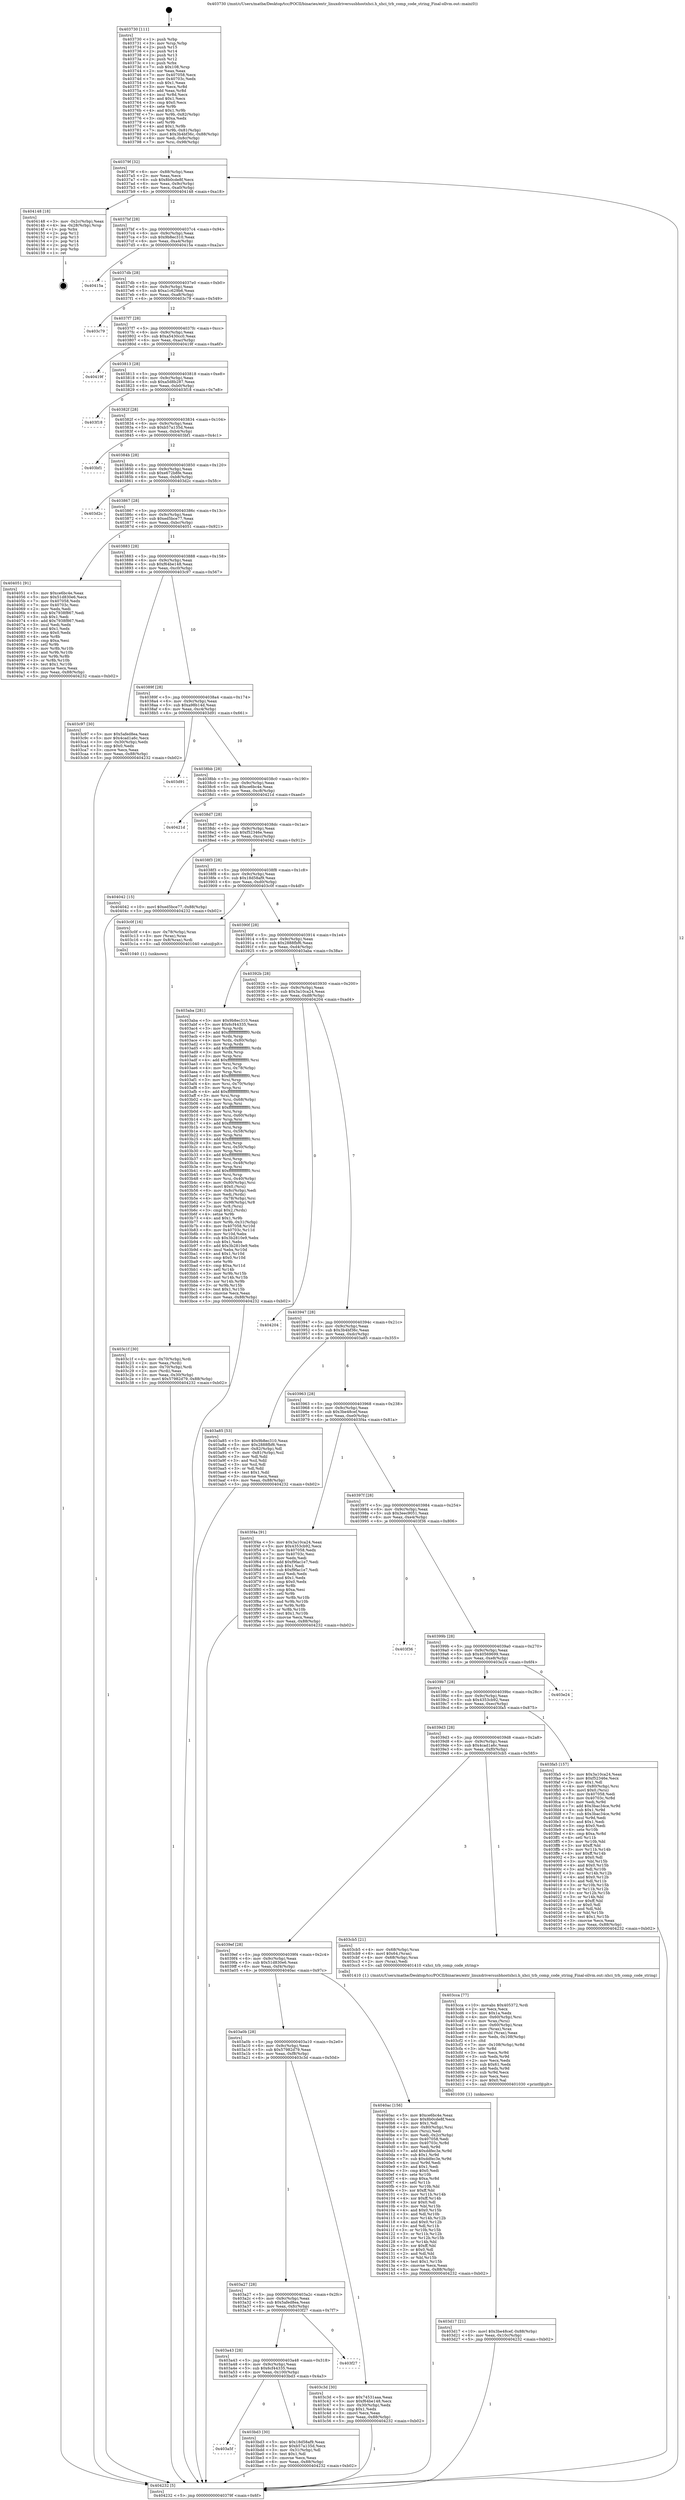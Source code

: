 digraph "0x403730" {
  label = "0x403730 (/mnt/c/Users/mathe/Desktop/tcc/POCII/binaries/extr_linuxdriversusbhostxhci.h_xhci_trb_comp_code_string_Final-ollvm.out::main(0))"
  labelloc = "t"
  node[shape=record]

  Entry [label="",width=0.3,height=0.3,shape=circle,fillcolor=black,style=filled]
  "0x40379f" [label="{
     0x40379f [32]\l
     | [instrs]\l
     &nbsp;&nbsp;0x40379f \<+6\>: mov -0x88(%rbp),%eax\l
     &nbsp;&nbsp;0x4037a5 \<+2\>: mov %eax,%ecx\l
     &nbsp;&nbsp;0x4037a7 \<+6\>: sub $0x8b0cde8f,%ecx\l
     &nbsp;&nbsp;0x4037ad \<+6\>: mov %eax,-0x9c(%rbp)\l
     &nbsp;&nbsp;0x4037b3 \<+6\>: mov %ecx,-0xa0(%rbp)\l
     &nbsp;&nbsp;0x4037b9 \<+6\>: je 0000000000404148 \<main+0xa18\>\l
  }"]
  "0x404148" [label="{
     0x404148 [18]\l
     | [instrs]\l
     &nbsp;&nbsp;0x404148 \<+3\>: mov -0x2c(%rbp),%eax\l
     &nbsp;&nbsp;0x40414b \<+4\>: lea -0x28(%rbp),%rsp\l
     &nbsp;&nbsp;0x40414f \<+1\>: pop %rbx\l
     &nbsp;&nbsp;0x404150 \<+2\>: pop %r12\l
     &nbsp;&nbsp;0x404152 \<+2\>: pop %r13\l
     &nbsp;&nbsp;0x404154 \<+2\>: pop %r14\l
     &nbsp;&nbsp;0x404156 \<+2\>: pop %r15\l
     &nbsp;&nbsp;0x404158 \<+1\>: pop %rbp\l
     &nbsp;&nbsp;0x404159 \<+1\>: ret\l
  }"]
  "0x4037bf" [label="{
     0x4037bf [28]\l
     | [instrs]\l
     &nbsp;&nbsp;0x4037bf \<+5\>: jmp 00000000004037c4 \<main+0x94\>\l
     &nbsp;&nbsp;0x4037c4 \<+6\>: mov -0x9c(%rbp),%eax\l
     &nbsp;&nbsp;0x4037ca \<+5\>: sub $0x9b8ec310,%eax\l
     &nbsp;&nbsp;0x4037cf \<+6\>: mov %eax,-0xa4(%rbp)\l
     &nbsp;&nbsp;0x4037d5 \<+6\>: je 000000000040415a \<main+0xa2a\>\l
  }"]
  Exit [label="",width=0.3,height=0.3,shape=circle,fillcolor=black,style=filled,peripheries=2]
  "0x40415a" [label="{
     0x40415a\l
  }", style=dashed]
  "0x4037db" [label="{
     0x4037db [28]\l
     | [instrs]\l
     &nbsp;&nbsp;0x4037db \<+5\>: jmp 00000000004037e0 \<main+0xb0\>\l
     &nbsp;&nbsp;0x4037e0 \<+6\>: mov -0x9c(%rbp),%eax\l
     &nbsp;&nbsp;0x4037e6 \<+5\>: sub $0xa1c629b6,%eax\l
     &nbsp;&nbsp;0x4037eb \<+6\>: mov %eax,-0xa8(%rbp)\l
     &nbsp;&nbsp;0x4037f1 \<+6\>: je 0000000000403c79 \<main+0x549\>\l
  }"]
  "0x403d17" [label="{
     0x403d17 [21]\l
     | [instrs]\l
     &nbsp;&nbsp;0x403d17 \<+10\>: movl $0x3be48cef,-0x88(%rbp)\l
     &nbsp;&nbsp;0x403d21 \<+6\>: mov %eax,-0x10c(%rbp)\l
     &nbsp;&nbsp;0x403d27 \<+5\>: jmp 0000000000404232 \<main+0xb02\>\l
  }"]
  "0x403c79" [label="{
     0x403c79\l
  }", style=dashed]
  "0x4037f7" [label="{
     0x4037f7 [28]\l
     | [instrs]\l
     &nbsp;&nbsp;0x4037f7 \<+5\>: jmp 00000000004037fc \<main+0xcc\>\l
     &nbsp;&nbsp;0x4037fc \<+6\>: mov -0x9c(%rbp),%eax\l
     &nbsp;&nbsp;0x403802 \<+5\>: sub $0xa5430cc0,%eax\l
     &nbsp;&nbsp;0x403807 \<+6\>: mov %eax,-0xac(%rbp)\l
     &nbsp;&nbsp;0x40380d \<+6\>: je 000000000040419f \<main+0xa6f\>\l
  }"]
  "0x403cca" [label="{
     0x403cca [77]\l
     | [instrs]\l
     &nbsp;&nbsp;0x403cca \<+10\>: movabs $0x405372,%rdi\l
     &nbsp;&nbsp;0x403cd4 \<+2\>: xor %ecx,%ecx\l
     &nbsp;&nbsp;0x403cd6 \<+5\>: mov $0x1a,%edx\l
     &nbsp;&nbsp;0x403cdb \<+4\>: mov -0x60(%rbp),%rsi\l
     &nbsp;&nbsp;0x403cdf \<+3\>: mov %rax,(%rsi)\l
     &nbsp;&nbsp;0x403ce2 \<+4\>: mov -0x60(%rbp),%rax\l
     &nbsp;&nbsp;0x403ce6 \<+3\>: mov (%rax),%rax\l
     &nbsp;&nbsp;0x403ce9 \<+3\>: movsbl (%rax),%eax\l
     &nbsp;&nbsp;0x403cec \<+6\>: mov %edx,-0x108(%rbp)\l
     &nbsp;&nbsp;0x403cf2 \<+1\>: cltd\l
     &nbsp;&nbsp;0x403cf3 \<+7\>: mov -0x108(%rbp),%r8d\l
     &nbsp;&nbsp;0x403cfa \<+3\>: idiv %r8d\l
     &nbsp;&nbsp;0x403cfd \<+3\>: mov %ecx,%r9d\l
     &nbsp;&nbsp;0x403d00 \<+3\>: sub %edx,%r9d\l
     &nbsp;&nbsp;0x403d03 \<+2\>: mov %ecx,%edx\l
     &nbsp;&nbsp;0x403d05 \<+3\>: sub $0x61,%edx\l
     &nbsp;&nbsp;0x403d08 \<+3\>: add %edx,%r9d\l
     &nbsp;&nbsp;0x403d0b \<+3\>: sub %r9d,%ecx\l
     &nbsp;&nbsp;0x403d0e \<+2\>: mov %ecx,%esi\l
     &nbsp;&nbsp;0x403d10 \<+2\>: mov $0x0,%al\l
     &nbsp;&nbsp;0x403d12 \<+5\>: call 0000000000401030 \<printf@plt\>\l
     | [calls]\l
     &nbsp;&nbsp;0x401030 \{1\} (unknown)\l
  }"]
  "0x40419f" [label="{
     0x40419f\l
  }", style=dashed]
  "0x403813" [label="{
     0x403813 [28]\l
     | [instrs]\l
     &nbsp;&nbsp;0x403813 \<+5\>: jmp 0000000000403818 \<main+0xe8\>\l
     &nbsp;&nbsp;0x403818 \<+6\>: mov -0x9c(%rbp),%eax\l
     &nbsp;&nbsp;0x40381e \<+5\>: sub $0xa5d8b287,%eax\l
     &nbsp;&nbsp;0x403823 \<+6\>: mov %eax,-0xb0(%rbp)\l
     &nbsp;&nbsp;0x403829 \<+6\>: je 0000000000403f18 \<main+0x7e8\>\l
  }"]
  "0x403c1f" [label="{
     0x403c1f [30]\l
     | [instrs]\l
     &nbsp;&nbsp;0x403c1f \<+4\>: mov -0x70(%rbp),%rdi\l
     &nbsp;&nbsp;0x403c23 \<+2\>: mov %eax,(%rdi)\l
     &nbsp;&nbsp;0x403c25 \<+4\>: mov -0x70(%rbp),%rdi\l
     &nbsp;&nbsp;0x403c29 \<+2\>: mov (%rdi),%eax\l
     &nbsp;&nbsp;0x403c2b \<+3\>: mov %eax,-0x30(%rbp)\l
     &nbsp;&nbsp;0x403c2e \<+10\>: movl $0x57982d79,-0x88(%rbp)\l
     &nbsp;&nbsp;0x403c38 \<+5\>: jmp 0000000000404232 \<main+0xb02\>\l
  }"]
  "0x403f18" [label="{
     0x403f18\l
  }", style=dashed]
  "0x40382f" [label="{
     0x40382f [28]\l
     | [instrs]\l
     &nbsp;&nbsp;0x40382f \<+5\>: jmp 0000000000403834 \<main+0x104\>\l
     &nbsp;&nbsp;0x403834 \<+6\>: mov -0x9c(%rbp),%eax\l
     &nbsp;&nbsp;0x40383a \<+5\>: sub $0xb57a135d,%eax\l
     &nbsp;&nbsp;0x40383f \<+6\>: mov %eax,-0xb4(%rbp)\l
     &nbsp;&nbsp;0x403845 \<+6\>: je 0000000000403bf1 \<main+0x4c1\>\l
  }"]
  "0x403a5f" [label="{
     0x403a5f\l
  }", style=dashed]
  "0x403bf1" [label="{
     0x403bf1\l
  }", style=dashed]
  "0x40384b" [label="{
     0x40384b [28]\l
     | [instrs]\l
     &nbsp;&nbsp;0x40384b \<+5\>: jmp 0000000000403850 \<main+0x120\>\l
     &nbsp;&nbsp;0x403850 \<+6\>: mov -0x9c(%rbp),%eax\l
     &nbsp;&nbsp;0x403856 \<+5\>: sub $0xe672b8fe,%eax\l
     &nbsp;&nbsp;0x40385b \<+6\>: mov %eax,-0xb8(%rbp)\l
     &nbsp;&nbsp;0x403861 \<+6\>: je 0000000000403d2c \<main+0x5fc\>\l
  }"]
  "0x403bd3" [label="{
     0x403bd3 [30]\l
     | [instrs]\l
     &nbsp;&nbsp;0x403bd3 \<+5\>: mov $0x18d58af9,%eax\l
     &nbsp;&nbsp;0x403bd8 \<+5\>: mov $0xb57a135d,%ecx\l
     &nbsp;&nbsp;0x403bdd \<+3\>: mov -0x31(%rbp),%dl\l
     &nbsp;&nbsp;0x403be0 \<+3\>: test $0x1,%dl\l
     &nbsp;&nbsp;0x403be3 \<+3\>: cmovne %ecx,%eax\l
     &nbsp;&nbsp;0x403be6 \<+6\>: mov %eax,-0x88(%rbp)\l
     &nbsp;&nbsp;0x403bec \<+5\>: jmp 0000000000404232 \<main+0xb02\>\l
  }"]
  "0x403d2c" [label="{
     0x403d2c\l
  }", style=dashed]
  "0x403867" [label="{
     0x403867 [28]\l
     | [instrs]\l
     &nbsp;&nbsp;0x403867 \<+5\>: jmp 000000000040386c \<main+0x13c\>\l
     &nbsp;&nbsp;0x40386c \<+6\>: mov -0x9c(%rbp),%eax\l
     &nbsp;&nbsp;0x403872 \<+5\>: sub $0xed5bce77,%eax\l
     &nbsp;&nbsp;0x403877 \<+6\>: mov %eax,-0xbc(%rbp)\l
     &nbsp;&nbsp;0x40387d \<+6\>: je 0000000000404051 \<main+0x921\>\l
  }"]
  "0x403a43" [label="{
     0x403a43 [28]\l
     | [instrs]\l
     &nbsp;&nbsp;0x403a43 \<+5\>: jmp 0000000000403a48 \<main+0x318\>\l
     &nbsp;&nbsp;0x403a48 \<+6\>: mov -0x9c(%rbp),%eax\l
     &nbsp;&nbsp;0x403a4e \<+5\>: sub $0x6cf44335,%eax\l
     &nbsp;&nbsp;0x403a53 \<+6\>: mov %eax,-0x100(%rbp)\l
     &nbsp;&nbsp;0x403a59 \<+6\>: je 0000000000403bd3 \<main+0x4a3\>\l
  }"]
  "0x404051" [label="{
     0x404051 [91]\l
     | [instrs]\l
     &nbsp;&nbsp;0x404051 \<+5\>: mov $0xce6bc4e,%eax\l
     &nbsp;&nbsp;0x404056 \<+5\>: mov $0x51d830e6,%ecx\l
     &nbsp;&nbsp;0x40405b \<+7\>: mov 0x407058,%edx\l
     &nbsp;&nbsp;0x404062 \<+7\>: mov 0x40703c,%esi\l
     &nbsp;&nbsp;0x404069 \<+2\>: mov %edx,%edi\l
     &nbsp;&nbsp;0x40406b \<+6\>: sub $0x7938f867,%edi\l
     &nbsp;&nbsp;0x404071 \<+3\>: sub $0x1,%edi\l
     &nbsp;&nbsp;0x404074 \<+6\>: add $0x7938f867,%edi\l
     &nbsp;&nbsp;0x40407a \<+3\>: imul %edi,%edx\l
     &nbsp;&nbsp;0x40407d \<+3\>: and $0x1,%edx\l
     &nbsp;&nbsp;0x404080 \<+3\>: cmp $0x0,%edx\l
     &nbsp;&nbsp;0x404083 \<+4\>: sete %r8b\l
     &nbsp;&nbsp;0x404087 \<+3\>: cmp $0xa,%esi\l
     &nbsp;&nbsp;0x40408a \<+4\>: setl %r9b\l
     &nbsp;&nbsp;0x40408e \<+3\>: mov %r8b,%r10b\l
     &nbsp;&nbsp;0x404091 \<+3\>: and %r9b,%r10b\l
     &nbsp;&nbsp;0x404094 \<+3\>: xor %r9b,%r8b\l
     &nbsp;&nbsp;0x404097 \<+3\>: or %r8b,%r10b\l
     &nbsp;&nbsp;0x40409a \<+4\>: test $0x1,%r10b\l
     &nbsp;&nbsp;0x40409e \<+3\>: cmovne %ecx,%eax\l
     &nbsp;&nbsp;0x4040a1 \<+6\>: mov %eax,-0x88(%rbp)\l
     &nbsp;&nbsp;0x4040a7 \<+5\>: jmp 0000000000404232 \<main+0xb02\>\l
  }"]
  "0x403883" [label="{
     0x403883 [28]\l
     | [instrs]\l
     &nbsp;&nbsp;0x403883 \<+5\>: jmp 0000000000403888 \<main+0x158\>\l
     &nbsp;&nbsp;0x403888 \<+6\>: mov -0x9c(%rbp),%eax\l
     &nbsp;&nbsp;0x40388e \<+5\>: sub $0xf64be148,%eax\l
     &nbsp;&nbsp;0x403893 \<+6\>: mov %eax,-0xc0(%rbp)\l
     &nbsp;&nbsp;0x403899 \<+6\>: je 0000000000403c97 \<main+0x567\>\l
  }"]
  "0x403f27" [label="{
     0x403f27\l
  }", style=dashed]
  "0x403c97" [label="{
     0x403c97 [30]\l
     | [instrs]\l
     &nbsp;&nbsp;0x403c97 \<+5\>: mov $0x5afed8ea,%eax\l
     &nbsp;&nbsp;0x403c9c \<+5\>: mov $0x4cad1a6c,%ecx\l
     &nbsp;&nbsp;0x403ca1 \<+3\>: mov -0x30(%rbp),%edx\l
     &nbsp;&nbsp;0x403ca4 \<+3\>: cmp $0x0,%edx\l
     &nbsp;&nbsp;0x403ca7 \<+3\>: cmove %ecx,%eax\l
     &nbsp;&nbsp;0x403caa \<+6\>: mov %eax,-0x88(%rbp)\l
     &nbsp;&nbsp;0x403cb0 \<+5\>: jmp 0000000000404232 \<main+0xb02\>\l
  }"]
  "0x40389f" [label="{
     0x40389f [28]\l
     | [instrs]\l
     &nbsp;&nbsp;0x40389f \<+5\>: jmp 00000000004038a4 \<main+0x174\>\l
     &nbsp;&nbsp;0x4038a4 \<+6\>: mov -0x9c(%rbp),%eax\l
     &nbsp;&nbsp;0x4038aa \<+5\>: sub $0xa98b14d,%eax\l
     &nbsp;&nbsp;0x4038af \<+6\>: mov %eax,-0xc4(%rbp)\l
     &nbsp;&nbsp;0x4038b5 \<+6\>: je 0000000000403d91 \<main+0x661\>\l
  }"]
  "0x403a27" [label="{
     0x403a27 [28]\l
     | [instrs]\l
     &nbsp;&nbsp;0x403a27 \<+5\>: jmp 0000000000403a2c \<main+0x2fc\>\l
     &nbsp;&nbsp;0x403a2c \<+6\>: mov -0x9c(%rbp),%eax\l
     &nbsp;&nbsp;0x403a32 \<+5\>: sub $0x5afed8ea,%eax\l
     &nbsp;&nbsp;0x403a37 \<+6\>: mov %eax,-0xfc(%rbp)\l
     &nbsp;&nbsp;0x403a3d \<+6\>: je 0000000000403f27 \<main+0x7f7\>\l
  }"]
  "0x403d91" [label="{
     0x403d91\l
  }", style=dashed]
  "0x4038bb" [label="{
     0x4038bb [28]\l
     | [instrs]\l
     &nbsp;&nbsp;0x4038bb \<+5\>: jmp 00000000004038c0 \<main+0x190\>\l
     &nbsp;&nbsp;0x4038c0 \<+6\>: mov -0x9c(%rbp),%eax\l
     &nbsp;&nbsp;0x4038c6 \<+5\>: sub $0xce6bc4e,%eax\l
     &nbsp;&nbsp;0x4038cb \<+6\>: mov %eax,-0xc8(%rbp)\l
     &nbsp;&nbsp;0x4038d1 \<+6\>: je 000000000040421d \<main+0xaed\>\l
  }"]
  "0x403c3d" [label="{
     0x403c3d [30]\l
     | [instrs]\l
     &nbsp;&nbsp;0x403c3d \<+5\>: mov $0x74531aaa,%eax\l
     &nbsp;&nbsp;0x403c42 \<+5\>: mov $0xf64be148,%ecx\l
     &nbsp;&nbsp;0x403c47 \<+3\>: mov -0x30(%rbp),%edx\l
     &nbsp;&nbsp;0x403c4a \<+3\>: cmp $0x1,%edx\l
     &nbsp;&nbsp;0x403c4d \<+3\>: cmovl %ecx,%eax\l
     &nbsp;&nbsp;0x403c50 \<+6\>: mov %eax,-0x88(%rbp)\l
     &nbsp;&nbsp;0x403c56 \<+5\>: jmp 0000000000404232 \<main+0xb02\>\l
  }"]
  "0x40421d" [label="{
     0x40421d\l
  }", style=dashed]
  "0x4038d7" [label="{
     0x4038d7 [28]\l
     | [instrs]\l
     &nbsp;&nbsp;0x4038d7 \<+5\>: jmp 00000000004038dc \<main+0x1ac\>\l
     &nbsp;&nbsp;0x4038dc \<+6\>: mov -0x9c(%rbp),%eax\l
     &nbsp;&nbsp;0x4038e2 \<+5\>: sub $0xf52346e,%eax\l
     &nbsp;&nbsp;0x4038e7 \<+6\>: mov %eax,-0xcc(%rbp)\l
     &nbsp;&nbsp;0x4038ed \<+6\>: je 0000000000404042 \<main+0x912\>\l
  }"]
  "0x403a0b" [label="{
     0x403a0b [28]\l
     | [instrs]\l
     &nbsp;&nbsp;0x403a0b \<+5\>: jmp 0000000000403a10 \<main+0x2e0\>\l
     &nbsp;&nbsp;0x403a10 \<+6\>: mov -0x9c(%rbp),%eax\l
     &nbsp;&nbsp;0x403a16 \<+5\>: sub $0x57982d79,%eax\l
     &nbsp;&nbsp;0x403a1b \<+6\>: mov %eax,-0xf8(%rbp)\l
     &nbsp;&nbsp;0x403a21 \<+6\>: je 0000000000403c3d \<main+0x50d\>\l
  }"]
  "0x404042" [label="{
     0x404042 [15]\l
     | [instrs]\l
     &nbsp;&nbsp;0x404042 \<+10\>: movl $0xed5bce77,-0x88(%rbp)\l
     &nbsp;&nbsp;0x40404c \<+5\>: jmp 0000000000404232 \<main+0xb02\>\l
  }"]
  "0x4038f3" [label="{
     0x4038f3 [28]\l
     | [instrs]\l
     &nbsp;&nbsp;0x4038f3 \<+5\>: jmp 00000000004038f8 \<main+0x1c8\>\l
     &nbsp;&nbsp;0x4038f8 \<+6\>: mov -0x9c(%rbp),%eax\l
     &nbsp;&nbsp;0x4038fe \<+5\>: sub $0x18d58af9,%eax\l
     &nbsp;&nbsp;0x403903 \<+6\>: mov %eax,-0xd0(%rbp)\l
     &nbsp;&nbsp;0x403909 \<+6\>: je 0000000000403c0f \<main+0x4df\>\l
  }"]
  "0x4040ac" [label="{
     0x4040ac [156]\l
     | [instrs]\l
     &nbsp;&nbsp;0x4040ac \<+5\>: mov $0xce6bc4e,%eax\l
     &nbsp;&nbsp;0x4040b1 \<+5\>: mov $0x8b0cde8f,%ecx\l
     &nbsp;&nbsp;0x4040b6 \<+2\>: mov $0x1,%dl\l
     &nbsp;&nbsp;0x4040b8 \<+4\>: mov -0x80(%rbp),%rsi\l
     &nbsp;&nbsp;0x4040bc \<+2\>: mov (%rsi),%edi\l
     &nbsp;&nbsp;0x4040be \<+3\>: mov %edi,-0x2c(%rbp)\l
     &nbsp;&nbsp;0x4040c1 \<+7\>: mov 0x407058,%edi\l
     &nbsp;&nbsp;0x4040c8 \<+8\>: mov 0x40703c,%r8d\l
     &nbsp;&nbsp;0x4040d0 \<+3\>: mov %edi,%r9d\l
     &nbsp;&nbsp;0x4040d3 \<+7\>: add $0xddfec3e,%r9d\l
     &nbsp;&nbsp;0x4040da \<+4\>: sub $0x1,%r9d\l
     &nbsp;&nbsp;0x4040de \<+7\>: sub $0xddfec3e,%r9d\l
     &nbsp;&nbsp;0x4040e5 \<+4\>: imul %r9d,%edi\l
     &nbsp;&nbsp;0x4040e9 \<+3\>: and $0x1,%edi\l
     &nbsp;&nbsp;0x4040ec \<+3\>: cmp $0x0,%edi\l
     &nbsp;&nbsp;0x4040ef \<+4\>: sete %r10b\l
     &nbsp;&nbsp;0x4040f3 \<+4\>: cmp $0xa,%r8d\l
     &nbsp;&nbsp;0x4040f7 \<+4\>: setl %r11b\l
     &nbsp;&nbsp;0x4040fb \<+3\>: mov %r10b,%bl\l
     &nbsp;&nbsp;0x4040fe \<+3\>: xor $0xff,%bl\l
     &nbsp;&nbsp;0x404101 \<+3\>: mov %r11b,%r14b\l
     &nbsp;&nbsp;0x404104 \<+4\>: xor $0xff,%r14b\l
     &nbsp;&nbsp;0x404108 \<+3\>: xor $0x0,%dl\l
     &nbsp;&nbsp;0x40410b \<+3\>: mov %bl,%r15b\l
     &nbsp;&nbsp;0x40410e \<+4\>: and $0x0,%r15b\l
     &nbsp;&nbsp;0x404112 \<+3\>: and %dl,%r10b\l
     &nbsp;&nbsp;0x404115 \<+3\>: mov %r14b,%r12b\l
     &nbsp;&nbsp;0x404118 \<+4\>: and $0x0,%r12b\l
     &nbsp;&nbsp;0x40411c \<+3\>: and %dl,%r11b\l
     &nbsp;&nbsp;0x40411f \<+3\>: or %r10b,%r15b\l
     &nbsp;&nbsp;0x404122 \<+3\>: or %r11b,%r12b\l
     &nbsp;&nbsp;0x404125 \<+3\>: xor %r12b,%r15b\l
     &nbsp;&nbsp;0x404128 \<+3\>: or %r14b,%bl\l
     &nbsp;&nbsp;0x40412b \<+3\>: xor $0xff,%bl\l
     &nbsp;&nbsp;0x40412e \<+3\>: or $0x0,%dl\l
     &nbsp;&nbsp;0x404131 \<+2\>: and %dl,%bl\l
     &nbsp;&nbsp;0x404133 \<+3\>: or %bl,%r15b\l
     &nbsp;&nbsp;0x404136 \<+4\>: test $0x1,%r15b\l
     &nbsp;&nbsp;0x40413a \<+3\>: cmovne %ecx,%eax\l
     &nbsp;&nbsp;0x40413d \<+6\>: mov %eax,-0x88(%rbp)\l
     &nbsp;&nbsp;0x404143 \<+5\>: jmp 0000000000404232 \<main+0xb02\>\l
  }"]
  "0x403c0f" [label="{
     0x403c0f [16]\l
     | [instrs]\l
     &nbsp;&nbsp;0x403c0f \<+4\>: mov -0x78(%rbp),%rax\l
     &nbsp;&nbsp;0x403c13 \<+3\>: mov (%rax),%rax\l
     &nbsp;&nbsp;0x403c16 \<+4\>: mov 0x8(%rax),%rdi\l
     &nbsp;&nbsp;0x403c1a \<+5\>: call 0000000000401040 \<atoi@plt\>\l
     | [calls]\l
     &nbsp;&nbsp;0x401040 \{1\} (unknown)\l
  }"]
  "0x40390f" [label="{
     0x40390f [28]\l
     | [instrs]\l
     &nbsp;&nbsp;0x40390f \<+5\>: jmp 0000000000403914 \<main+0x1e4\>\l
     &nbsp;&nbsp;0x403914 \<+6\>: mov -0x9c(%rbp),%eax\l
     &nbsp;&nbsp;0x40391a \<+5\>: sub $0x2888fbf6,%eax\l
     &nbsp;&nbsp;0x40391f \<+6\>: mov %eax,-0xd4(%rbp)\l
     &nbsp;&nbsp;0x403925 \<+6\>: je 0000000000403aba \<main+0x38a\>\l
  }"]
  "0x4039ef" [label="{
     0x4039ef [28]\l
     | [instrs]\l
     &nbsp;&nbsp;0x4039ef \<+5\>: jmp 00000000004039f4 \<main+0x2c4\>\l
     &nbsp;&nbsp;0x4039f4 \<+6\>: mov -0x9c(%rbp),%eax\l
     &nbsp;&nbsp;0x4039fa \<+5\>: sub $0x51d830e6,%eax\l
     &nbsp;&nbsp;0x4039ff \<+6\>: mov %eax,-0xf4(%rbp)\l
     &nbsp;&nbsp;0x403a05 \<+6\>: je 00000000004040ac \<main+0x97c\>\l
  }"]
  "0x403aba" [label="{
     0x403aba [281]\l
     | [instrs]\l
     &nbsp;&nbsp;0x403aba \<+5\>: mov $0x9b8ec310,%eax\l
     &nbsp;&nbsp;0x403abf \<+5\>: mov $0x6cf44335,%ecx\l
     &nbsp;&nbsp;0x403ac4 \<+3\>: mov %rsp,%rdx\l
     &nbsp;&nbsp;0x403ac7 \<+4\>: add $0xfffffffffffffff0,%rdx\l
     &nbsp;&nbsp;0x403acb \<+3\>: mov %rdx,%rsp\l
     &nbsp;&nbsp;0x403ace \<+4\>: mov %rdx,-0x80(%rbp)\l
     &nbsp;&nbsp;0x403ad2 \<+3\>: mov %rsp,%rdx\l
     &nbsp;&nbsp;0x403ad5 \<+4\>: add $0xfffffffffffffff0,%rdx\l
     &nbsp;&nbsp;0x403ad9 \<+3\>: mov %rdx,%rsp\l
     &nbsp;&nbsp;0x403adc \<+3\>: mov %rsp,%rsi\l
     &nbsp;&nbsp;0x403adf \<+4\>: add $0xfffffffffffffff0,%rsi\l
     &nbsp;&nbsp;0x403ae3 \<+3\>: mov %rsi,%rsp\l
     &nbsp;&nbsp;0x403ae6 \<+4\>: mov %rsi,-0x78(%rbp)\l
     &nbsp;&nbsp;0x403aea \<+3\>: mov %rsp,%rsi\l
     &nbsp;&nbsp;0x403aed \<+4\>: add $0xfffffffffffffff0,%rsi\l
     &nbsp;&nbsp;0x403af1 \<+3\>: mov %rsi,%rsp\l
     &nbsp;&nbsp;0x403af4 \<+4\>: mov %rsi,-0x70(%rbp)\l
     &nbsp;&nbsp;0x403af8 \<+3\>: mov %rsp,%rsi\l
     &nbsp;&nbsp;0x403afb \<+4\>: add $0xfffffffffffffff0,%rsi\l
     &nbsp;&nbsp;0x403aff \<+3\>: mov %rsi,%rsp\l
     &nbsp;&nbsp;0x403b02 \<+4\>: mov %rsi,-0x68(%rbp)\l
     &nbsp;&nbsp;0x403b06 \<+3\>: mov %rsp,%rsi\l
     &nbsp;&nbsp;0x403b09 \<+4\>: add $0xfffffffffffffff0,%rsi\l
     &nbsp;&nbsp;0x403b0d \<+3\>: mov %rsi,%rsp\l
     &nbsp;&nbsp;0x403b10 \<+4\>: mov %rsi,-0x60(%rbp)\l
     &nbsp;&nbsp;0x403b14 \<+3\>: mov %rsp,%rsi\l
     &nbsp;&nbsp;0x403b17 \<+4\>: add $0xfffffffffffffff0,%rsi\l
     &nbsp;&nbsp;0x403b1b \<+3\>: mov %rsi,%rsp\l
     &nbsp;&nbsp;0x403b1e \<+4\>: mov %rsi,-0x58(%rbp)\l
     &nbsp;&nbsp;0x403b22 \<+3\>: mov %rsp,%rsi\l
     &nbsp;&nbsp;0x403b25 \<+4\>: add $0xfffffffffffffff0,%rsi\l
     &nbsp;&nbsp;0x403b29 \<+3\>: mov %rsi,%rsp\l
     &nbsp;&nbsp;0x403b2c \<+4\>: mov %rsi,-0x50(%rbp)\l
     &nbsp;&nbsp;0x403b30 \<+3\>: mov %rsp,%rsi\l
     &nbsp;&nbsp;0x403b33 \<+4\>: add $0xfffffffffffffff0,%rsi\l
     &nbsp;&nbsp;0x403b37 \<+3\>: mov %rsi,%rsp\l
     &nbsp;&nbsp;0x403b3a \<+4\>: mov %rsi,-0x48(%rbp)\l
     &nbsp;&nbsp;0x403b3e \<+3\>: mov %rsp,%rsi\l
     &nbsp;&nbsp;0x403b41 \<+4\>: add $0xfffffffffffffff0,%rsi\l
     &nbsp;&nbsp;0x403b45 \<+3\>: mov %rsi,%rsp\l
     &nbsp;&nbsp;0x403b48 \<+4\>: mov %rsi,-0x40(%rbp)\l
     &nbsp;&nbsp;0x403b4c \<+4\>: mov -0x80(%rbp),%rsi\l
     &nbsp;&nbsp;0x403b50 \<+6\>: movl $0x0,(%rsi)\l
     &nbsp;&nbsp;0x403b56 \<+6\>: mov -0x8c(%rbp),%edi\l
     &nbsp;&nbsp;0x403b5c \<+2\>: mov %edi,(%rdx)\l
     &nbsp;&nbsp;0x403b5e \<+4\>: mov -0x78(%rbp),%rsi\l
     &nbsp;&nbsp;0x403b62 \<+7\>: mov -0x98(%rbp),%r8\l
     &nbsp;&nbsp;0x403b69 \<+3\>: mov %r8,(%rsi)\l
     &nbsp;&nbsp;0x403b6c \<+3\>: cmpl $0x2,(%rdx)\l
     &nbsp;&nbsp;0x403b6f \<+4\>: setne %r9b\l
     &nbsp;&nbsp;0x403b73 \<+4\>: and $0x1,%r9b\l
     &nbsp;&nbsp;0x403b77 \<+4\>: mov %r9b,-0x31(%rbp)\l
     &nbsp;&nbsp;0x403b7b \<+8\>: mov 0x407058,%r10d\l
     &nbsp;&nbsp;0x403b83 \<+8\>: mov 0x40703c,%r11d\l
     &nbsp;&nbsp;0x403b8b \<+3\>: mov %r10d,%ebx\l
     &nbsp;&nbsp;0x403b8e \<+6\>: sub $0x3b2810e9,%ebx\l
     &nbsp;&nbsp;0x403b94 \<+3\>: sub $0x1,%ebx\l
     &nbsp;&nbsp;0x403b97 \<+6\>: add $0x3b2810e9,%ebx\l
     &nbsp;&nbsp;0x403b9d \<+4\>: imul %ebx,%r10d\l
     &nbsp;&nbsp;0x403ba1 \<+4\>: and $0x1,%r10d\l
     &nbsp;&nbsp;0x403ba5 \<+4\>: cmp $0x0,%r10d\l
     &nbsp;&nbsp;0x403ba9 \<+4\>: sete %r9b\l
     &nbsp;&nbsp;0x403bad \<+4\>: cmp $0xa,%r11d\l
     &nbsp;&nbsp;0x403bb1 \<+4\>: setl %r14b\l
     &nbsp;&nbsp;0x403bb5 \<+3\>: mov %r9b,%r15b\l
     &nbsp;&nbsp;0x403bb8 \<+3\>: and %r14b,%r15b\l
     &nbsp;&nbsp;0x403bbb \<+3\>: xor %r14b,%r9b\l
     &nbsp;&nbsp;0x403bbe \<+3\>: or %r9b,%r15b\l
     &nbsp;&nbsp;0x403bc1 \<+4\>: test $0x1,%r15b\l
     &nbsp;&nbsp;0x403bc5 \<+3\>: cmovne %ecx,%eax\l
     &nbsp;&nbsp;0x403bc8 \<+6\>: mov %eax,-0x88(%rbp)\l
     &nbsp;&nbsp;0x403bce \<+5\>: jmp 0000000000404232 \<main+0xb02\>\l
  }"]
  "0x40392b" [label="{
     0x40392b [28]\l
     | [instrs]\l
     &nbsp;&nbsp;0x40392b \<+5\>: jmp 0000000000403930 \<main+0x200\>\l
     &nbsp;&nbsp;0x403930 \<+6\>: mov -0x9c(%rbp),%eax\l
     &nbsp;&nbsp;0x403936 \<+5\>: sub $0x3a10ca24,%eax\l
     &nbsp;&nbsp;0x40393b \<+6\>: mov %eax,-0xd8(%rbp)\l
     &nbsp;&nbsp;0x403941 \<+6\>: je 0000000000404204 \<main+0xad4\>\l
  }"]
  "0x403cb5" [label="{
     0x403cb5 [21]\l
     | [instrs]\l
     &nbsp;&nbsp;0x403cb5 \<+4\>: mov -0x68(%rbp),%rax\l
     &nbsp;&nbsp;0x403cb9 \<+6\>: movl $0x64,(%rax)\l
     &nbsp;&nbsp;0x403cbf \<+4\>: mov -0x68(%rbp),%rax\l
     &nbsp;&nbsp;0x403cc3 \<+2\>: mov (%rax),%edi\l
     &nbsp;&nbsp;0x403cc5 \<+5\>: call 0000000000401410 \<xhci_trb_comp_code_string\>\l
     | [calls]\l
     &nbsp;&nbsp;0x401410 \{1\} (/mnt/c/Users/mathe/Desktop/tcc/POCII/binaries/extr_linuxdriversusbhostxhci.h_xhci_trb_comp_code_string_Final-ollvm.out::xhci_trb_comp_code_string)\l
  }"]
  "0x404204" [label="{
     0x404204\l
  }", style=dashed]
  "0x403947" [label="{
     0x403947 [28]\l
     | [instrs]\l
     &nbsp;&nbsp;0x403947 \<+5\>: jmp 000000000040394c \<main+0x21c\>\l
     &nbsp;&nbsp;0x40394c \<+6\>: mov -0x9c(%rbp),%eax\l
     &nbsp;&nbsp;0x403952 \<+5\>: sub $0x3b4bf36c,%eax\l
     &nbsp;&nbsp;0x403957 \<+6\>: mov %eax,-0xdc(%rbp)\l
     &nbsp;&nbsp;0x40395d \<+6\>: je 0000000000403a85 \<main+0x355\>\l
  }"]
  "0x4039d3" [label="{
     0x4039d3 [28]\l
     | [instrs]\l
     &nbsp;&nbsp;0x4039d3 \<+5\>: jmp 00000000004039d8 \<main+0x2a8\>\l
     &nbsp;&nbsp;0x4039d8 \<+6\>: mov -0x9c(%rbp),%eax\l
     &nbsp;&nbsp;0x4039de \<+5\>: sub $0x4cad1a6c,%eax\l
     &nbsp;&nbsp;0x4039e3 \<+6\>: mov %eax,-0xf0(%rbp)\l
     &nbsp;&nbsp;0x4039e9 \<+6\>: je 0000000000403cb5 \<main+0x585\>\l
  }"]
  "0x403a85" [label="{
     0x403a85 [53]\l
     | [instrs]\l
     &nbsp;&nbsp;0x403a85 \<+5\>: mov $0x9b8ec310,%eax\l
     &nbsp;&nbsp;0x403a8a \<+5\>: mov $0x2888fbf6,%ecx\l
     &nbsp;&nbsp;0x403a8f \<+6\>: mov -0x82(%rbp),%dl\l
     &nbsp;&nbsp;0x403a95 \<+7\>: mov -0x81(%rbp),%sil\l
     &nbsp;&nbsp;0x403a9c \<+3\>: mov %dl,%dil\l
     &nbsp;&nbsp;0x403a9f \<+3\>: and %sil,%dil\l
     &nbsp;&nbsp;0x403aa2 \<+3\>: xor %sil,%dl\l
     &nbsp;&nbsp;0x403aa5 \<+3\>: or %dl,%dil\l
     &nbsp;&nbsp;0x403aa8 \<+4\>: test $0x1,%dil\l
     &nbsp;&nbsp;0x403aac \<+3\>: cmovne %ecx,%eax\l
     &nbsp;&nbsp;0x403aaf \<+6\>: mov %eax,-0x88(%rbp)\l
     &nbsp;&nbsp;0x403ab5 \<+5\>: jmp 0000000000404232 \<main+0xb02\>\l
  }"]
  "0x403963" [label="{
     0x403963 [28]\l
     | [instrs]\l
     &nbsp;&nbsp;0x403963 \<+5\>: jmp 0000000000403968 \<main+0x238\>\l
     &nbsp;&nbsp;0x403968 \<+6\>: mov -0x9c(%rbp),%eax\l
     &nbsp;&nbsp;0x40396e \<+5\>: sub $0x3be48cef,%eax\l
     &nbsp;&nbsp;0x403973 \<+6\>: mov %eax,-0xe0(%rbp)\l
     &nbsp;&nbsp;0x403979 \<+6\>: je 0000000000403f4a \<main+0x81a\>\l
  }"]
  "0x404232" [label="{
     0x404232 [5]\l
     | [instrs]\l
     &nbsp;&nbsp;0x404232 \<+5\>: jmp 000000000040379f \<main+0x6f\>\l
  }"]
  "0x403730" [label="{
     0x403730 [111]\l
     | [instrs]\l
     &nbsp;&nbsp;0x403730 \<+1\>: push %rbp\l
     &nbsp;&nbsp;0x403731 \<+3\>: mov %rsp,%rbp\l
     &nbsp;&nbsp;0x403734 \<+2\>: push %r15\l
     &nbsp;&nbsp;0x403736 \<+2\>: push %r14\l
     &nbsp;&nbsp;0x403738 \<+2\>: push %r13\l
     &nbsp;&nbsp;0x40373a \<+2\>: push %r12\l
     &nbsp;&nbsp;0x40373c \<+1\>: push %rbx\l
     &nbsp;&nbsp;0x40373d \<+7\>: sub $0x108,%rsp\l
     &nbsp;&nbsp;0x403744 \<+2\>: xor %eax,%eax\l
     &nbsp;&nbsp;0x403746 \<+7\>: mov 0x407058,%ecx\l
     &nbsp;&nbsp;0x40374d \<+7\>: mov 0x40703c,%edx\l
     &nbsp;&nbsp;0x403754 \<+3\>: sub $0x1,%eax\l
     &nbsp;&nbsp;0x403757 \<+3\>: mov %ecx,%r8d\l
     &nbsp;&nbsp;0x40375a \<+3\>: add %eax,%r8d\l
     &nbsp;&nbsp;0x40375d \<+4\>: imul %r8d,%ecx\l
     &nbsp;&nbsp;0x403761 \<+3\>: and $0x1,%ecx\l
     &nbsp;&nbsp;0x403764 \<+3\>: cmp $0x0,%ecx\l
     &nbsp;&nbsp;0x403767 \<+4\>: sete %r9b\l
     &nbsp;&nbsp;0x40376b \<+4\>: and $0x1,%r9b\l
     &nbsp;&nbsp;0x40376f \<+7\>: mov %r9b,-0x82(%rbp)\l
     &nbsp;&nbsp;0x403776 \<+3\>: cmp $0xa,%edx\l
     &nbsp;&nbsp;0x403779 \<+4\>: setl %r9b\l
     &nbsp;&nbsp;0x40377d \<+4\>: and $0x1,%r9b\l
     &nbsp;&nbsp;0x403781 \<+7\>: mov %r9b,-0x81(%rbp)\l
     &nbsp;&nbsp;0x403788 \<+10\>: movl $0x3b4bf36c,-0x88(%rbp)\l
     &nbsp;&nbsp;0x403792 \<+6\>: mov %edi,-0x8c(%rbp)\l
     &nbsp;&nbsp;0x403798 \<+7\>: mov %rsi,-0x98(%rbp)\l
  }"]
  "0x403fa5" [label="{
     0x403fa5 [157]\l
     | [instrs]\l
     &nbsp;&nbsp;0x403fa5 \<+5\>: mov $0x3a10ca24,%eax\l
     &nbsp;&nbsp;0x403faa \<+5\>: mov $0xf52346e,%ecx\l
     &nbsp;&nbsp;0x403faf \<+2\>: mov $0x1,%dl\l
     &nbsp;&nbsp;0x403fb1 \<+4\>: mov -0x80(%rbp),%rsi\l
     &nbsp;&nbsp;0x403fb5 \<+6\>: movl $0x0,(%rsi)\l
     &nbsp;&nbsp;0x403fbb \<+7\>: mov 0x407058,%edi\l
     &nbsp;&nbsp;0x403fc2 \<+8\>: mov 0x40703c,%r8d\l
     &nbsp;&nbsp;0x403fca \<+3\>: mov %edi,%r9d\l
     &nbsp;&nbsp;0x403fcd \<+7\>: add $0x3bac34ce,%r9d\l
     &nbsp;&nbsp;0x403fd4 \<+4\>: sub $0x1,%r9d\l
     &nbsp;&nbsp;0x403fd8 \<+7\>: sub $0x3bac34ce,%r9d\l
     &nbsp;&nbsp;0x403fdf \<+4\>: imul %r9d,%edi\l
     &nbsp;&nbsp;0x403fe3 \<+3\>: and $0x1,%edi\l
     &nbsp;&nbsp;0x403fe6 \<+3\>: cmp $0x0,%edi\l
     &nbsp;&nbsp;0x403fe9 \<+4\>: sete %r10b\l
     &nbsp;&nbsp;0x403fed \<+4\>: cmp $0xa,%r8d\l
     &nbsp;&nbsp;0x403ff1 \<+4\>: setl %r11b\l
     &nbsp;&nbsp;0x403ff5 \<+3\>: mov %r10b,%bl\l
     &nbsp;&nbsp;0x403ff8 \<+3\>: xor $0xff,%bl\l
     &nbsp;&nbsp;0x403ffb \<+3\>: mov %r11b,%r14b\l
     &nbsp;&nbsp;0x403ffe \<+4\>: xor $0xff,%r14b\l
     &nbsp;&nbsp;0x404002 \<+3\>: xor $0x0,%dl\l
     &nbsp;&nbsp;0x404005 \<+3\>: mov %bl,%r15b\l
     &nbsp;&nbsp;0x404008 \<+4\>: and $0x0,%r15b\l
     &nbsp;&nbsp;0x40400c \<+3\>: and %dl,%r10b\l
     &nbsp;&nbsp;0x40400f \<+3\>: mov %r14b,%r12b\l
     &nbsp;&nbsp;0x404012 \<+4\>: and $0x0,%r12b\l
     &nbsp;&nbsp;0x404016 \<+3\>: and %dl,%r11b\l
     &nbsp;&nbsp;0x404019 \<+3\>: or %r10b,%r15b\l
     &nbsp;&nbsp;0x40401c \<+3\>: or %r11b,%r12b\l
     &nbsp;&nbsp;0x40401f \<+3\>: xor %r12b,%r15b\l
     &nbsp;&nbsp;0x404022 \<+3\>: or %r14b,%bl\l
     &nbsp;&nbsp;0x404025 \<+3\>: xor $0xff,%bl\l
     &nbsp;&nbsp;0x404028 \<+3\>: or $0x0,%dl\l
     &nbsp;&nbsp;0x40402b \<+2\>: and %dl,%bl\l
     &nbsp;&nbsp;0x40402d \<+3\>: or %bl,%r15b\l
     &nbsp;&nbsp;0x404030 \<+4\>: test $0x1,%r15b\l
     &nbsp;&nbsp;0x404034 \<+3\>: cmovne %ecx,%eax\l
     &nbsp;&nbsp;0x404037 \<+6\>: mov %eax,-0x88(%rbp)\l
     &nbsp;&nbsp;0x40403d \<+5\>: jmp 0000000000404232 \<main+0xb02\>\l
  }"]
  "0x4039b7" [label="{
     0x4039b7 [28]\l
     | [instrs]\l
     &nbsp;&nbsp;0x4039b7 \<+5\>: jmp 00000000004039bc \<main+0x28c\>\l
     &nbsp;&nbsp;0x4039bc \<+6\>: mov -0x9c(%rbp),%eax\l
     &nbsp;&nbsp;0x4039c2 \<+5\>: sub $0x4353cb92,%eax\l
     &nbsp;&nbsp;0x4039c7 \<+6\>: mov %eax,-0xec(%rbp)\l
     &nbsp;&nbsp;0x4039cd \<+6\>: je 0000000000403fa5 \<main+0x875\>\l
  }"]
  "0x403f4a" [label="{
     0x403f4a [91]\l
     | [instrs]\l
     &nbsp;&nbsp;0x403f4a \<+5\>: mov $0x3a10ca24,%eax\l
     &nbsp;&nbsp;0x403f4f \<+5\>: mov $0x4353cb92,%ecx\l
     &nbsp;&nbsp;0x403f54 \<+7\>: mov 0x407058,%edx\l
     &nbsp;&nbsp;0x403f5b \<+7\>: mov 0x40703c,%esi\l
     &nbsp;&nbsp;0x403f62 \<+2\>: mov %edx,%edi\l
     &nbsp;&nbsp;0x403f64 \<+6\>: add $0xf9fac1e7,%edi\l
     &nbsp;&nbsp;0x403f6a \<+3\>: sub $0x1,%edi\l
     &nbsp;&nbsp;0x403f6d \<+6\>: sub $0xf9fac1e7,%edi\l
     &nbsp;&nbsp;0x403f73 \<+3\>: imul %edi,%edx\l
     &nbsp;&nbsp;0x403f76 \<+3\>: and $0x1,%edx\l
     &nbsp;&nbsp;0x403f79 \<+3\>: cmp $0x0,%edx\l
     &nbsp;&nbsp;0x403f7c \<+4\>: sete %r8b\l
     &nbsp;&nbsp;0x403f80 \<+3\>: cmp $0xa,%esi\l
     &nbsp;&nbsp;0x403f83 \<+4\>: setl %r9b\l
     &nbsp;&nbsp;0x403f87 \<+3\>: mov %r8b,%r10b\l
     &nbsp;&nbsp;0x403f8a \<+3\>: and %r9b,%r10b\l
     &nbsp;&nbsp;0x403f8d \<+3\>: xor %r9b,%r8b\l
     &nbsp;&nbsp;0x403f90 \<+3\>: or %r8b,%r10b\l
     &nbsp;&nbsp;0x403f93 \<+4\>: test $0x1,%r10b\l
     &nbsp;&nbsp;0x403f97 \<+3\>: cmovne %ecx,%eax\l
     &nbsp;&nbsp;0x403f9a \<+6\>: mov %eax,-0x88(%rbp)\l
     &nbsp;&nbsp;0x403fa0 \<+5\>: jmp 0000000000404232 \<main+0xb02\>\l
  }"]
  "0x40397f" [label="{
     0x40397f [28]\l
     | [instrs]\l
     &nbsp;&nbsp;0x40397f \<+5\>: jmp 0000000000403984 \<main+0x254\>\l
     &nbsp;&nbsp;0x403984 \<+6\>: mov -0x9c(%rbp),%eax\l
     &nbsp;&nbsp;0x40398a \<+5\>: sub $0x3eec9051,%eax\l
     &nbsp;&nbsp;0x40398f \<+6\>: mov %eax,-0xe4(%rbp)\l
     &nbsp;&nbsp;0x403995 \<+6\>: je 0000000000403f36 \<main+0x806\>\l
  }"]
  "0x403e24" [label="{
     0x403e24\l
  }", style=dashed]
  "0x403f36" [label="{
     0x403f36\l
  }", style=dashed]
  "0x40399b" [label="{
     0x40399b [28]\l
     | [instrs]\l
     &nbsp;&nbsp;0x40399b \<+5\>: jmp 00000000004039a0 \<main+0x270\>\l
     &nbsp;&nbsp;0x4039a0 \<+6\>: mov -0x9c(%rbp),%eax\l
     &nbsp;&nbsp;0x4039a6 \<+5\>: sub $0x40569699,%eax\l
     &nbsp;&nbsp;0x4039ab \<+6\>: mov %eax,-0xe8(%rbp)\l
     &nbsp;&nbsp;0x4039b1 \<+6\>: je 0000000000403e24 \<main+0x6f4\>\l
  }"]
  Entry -> "0x403730" [label=" 1"]
  "0x40379f" -> "0x404148" [label=" 1"]
  "0x40379f" -> "0x4037bf" [label=" 12"]
  "0x404148" -> Exit [label=" 1"]
  "0x4037bf" -> "0x40415a" [label=" 0"]
  "0x4037bf" -> "0x4037db" [label=" 12"]
  "0x4040ac" -> "0x404232" [label=" 1"]
  "0x4037db" -> "0x403c79" [label=" 0"]
  "0x4037db" -> "0x4037f7" [label=" 12"]
  "0x404051" -> "0x404232" [label=" 1"]
  "0x4037f7" -> "0x40419f" [label=" 0"]
  "0x4037f7" -> "0x403813" [label=" 12"]
  "0x404042" -> "0x404232" [label=" 1"]
  "0x403813" -> "0x403f18" [label=" 0"]
  "0x403813" -> "0x40382f" [label=" 12"]
  "0x403fa5" -> "0x404232" [label=" 1"]
  "0x40382f" -> "0x403bf1" [label=" 0"]
  "0x40382f" -> "0x40384b" [label=" 12"]
  "0x403f4a" -> "0x404232" [label=" 1"]
  "0x40384b" -> "0x403d2c" [label=" 0"]
  "0x40384b" -> "0x403867" [label=" 12"]
  "0x403d17" -> "0x404232" [label=" 1"]
  "0x403867" -> "0x404051" [label=" 1"]
  "0x403867" -> "0x403883" [label=" 11"]
  "0x403cb5" -> "0x403cca" [label=" 1"]
  "0x403883" -> "0x403c97" [label=" 1"]
  "0x403883" -> "0x40389f" [label=" 10"]
  "0x403c97" -> "0x404232" [label=" 1"]
  "0x40389f" -> "0x403d91" [label=" 0"]
  "0x40389f" -> "0x4038bb" [label=" 10"]
  "0x403c1f" -> "0x404232" [label=" 1"]
  "0x4038bb" -> "0x40421d" [label=" 0"]
  "0x4038bb" -> "0x4038d7" [label=" 10"]
  "0x403c0f" -> "0x403c1f" [label=" 1"]
  "0x4038d7" -> "0x404042" [label=" 1"]
  "0x4038d7" -> "0x4038f3" [label=" 9"]
  "0x403a43" -> "0x403a5f" [label=" 0"]
  "0x4038f3" -> "0x403c0f" [label=" 1"]
  "0x4038f3" -> "0x40390f" [label=" 8"]
  "0x403a43" -> "0x403bd3" [label=" 1"]
  "0x40390f" -> "0x403aba" [label=" 1"]
  "0x40390f" -> "0x40392b" [label=" 7"]
  "0x403a27" -> "0x403a43" [label=" 1"]
  "0x40392b" -> "0x404204" [label=" 0"]
  "0x40392b" -> "0x403947" [label=" 7"]
  "0x403a27" -> "0x403f27" [label=" 0"]
  "0x403947" -> "0x403a85" [label=" 1"]
  "0x403947" -> "0x403963" [label=" 6"]
  "0x403a85" -> "0x404232" [label=" 1"]
  "0x403730" -> "0x40379f" [label=" 1"]
  "0x404232" -> "0x40379f" [label=" 12"]
  "0x403a0b" -> "0x403a27" [label=" 1"]
  "0x403aba" -> "0x404232" [label=" 1"]
  "0x403a0b" -> "0x403c3d" [label=" 1"]
  "0x403963" -> "0x403f4a" [label=" 1"]
  "0x403963" -> "0x40397f" [label=" 5"]
  "0x4039ef" -> "0x403a0b" [label=" 2"]
  "0x40397f" -> "0x403f36" [label=" 0"]
  "0x40397f" -> "0x40399b" [label=" 5"]
  "0x4039ef" -> "0x4040ac" [label=" 1"]
  "0x40399b" -> "0x403e24" [label=" 0"]
  "0x40399b" -> "0x4039b7" [label=" 5"]
  "0x403bd3" -> "0x404232" [label=" 1"]
  "0x4039b7" -> "0x403fa5" [label=" 1"]
  "0x4039b7" -> "0x4039d3" [label=" 4"]
  "0x403c3d" -> "0x404232" [label=" 1"]
  "0x4039d3" -> "0x403cb5" [label=" 1"]
  "0x4039d3" -> "0x4039ef" [label=" 3"]
  "0x403cca" -> "0x403d17" [label=" 1"]
}
